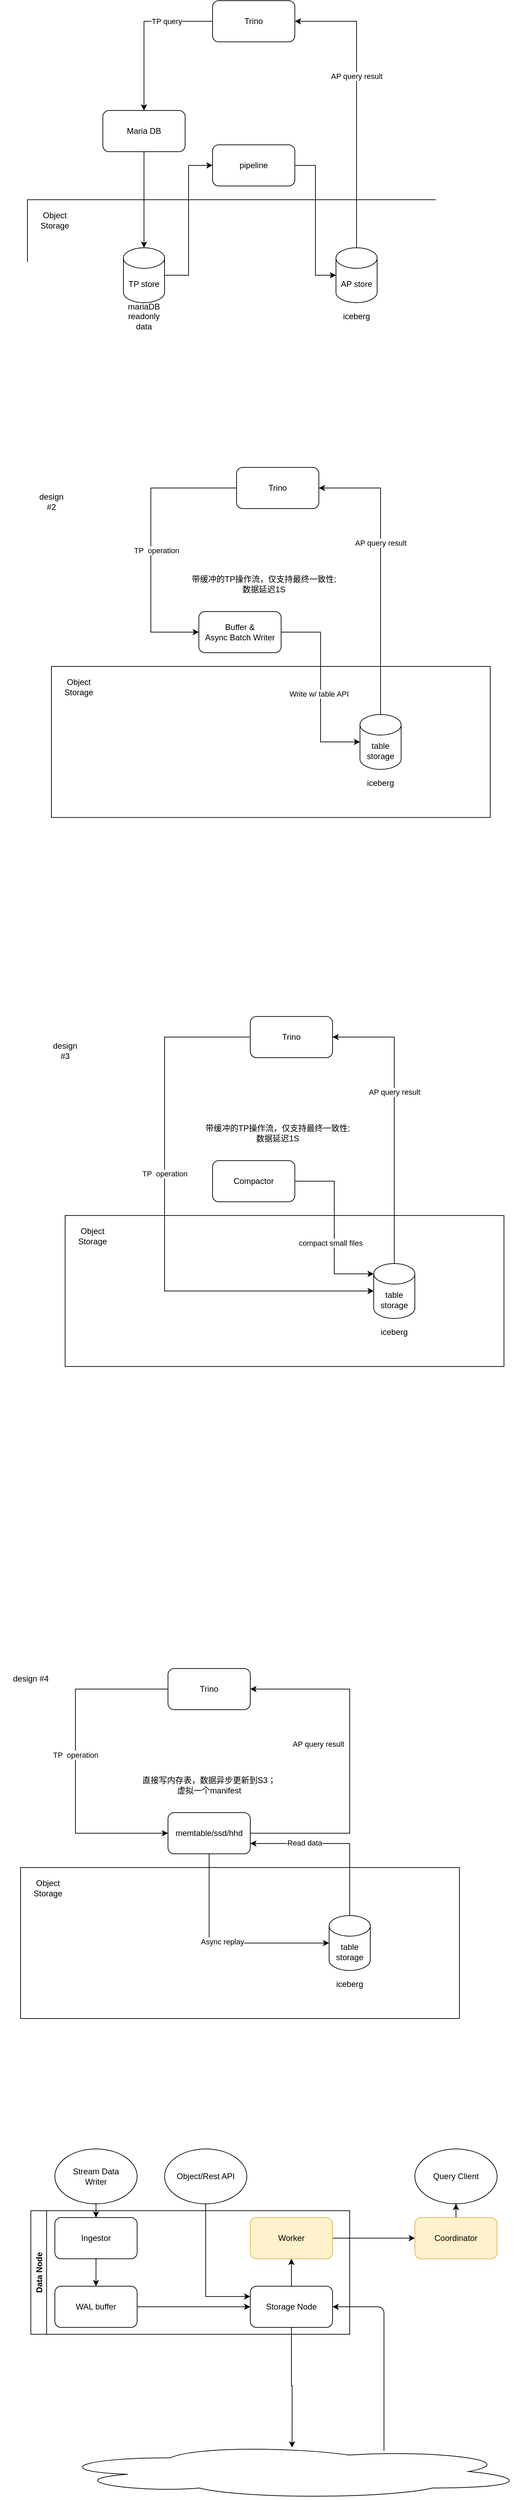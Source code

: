<mxfile version="14.4.2" type="github">
  <diagram id="PwZsH1JaeDsXCb0XNeDG" name="Page-1">
    <mxGraphModel dx="946" dy="504" grid="1" gridSize="10" guides="1" tooltips="1" connect="1" arrows="1" fold="1" page="1" pageScale="1" pageWidth="827" pageHeight="1169" math="0" shadow="0">
      <root>
        <mxCell id="0" />
        <mxCell id="1" parent="0" />
        <mxCell id="oYZnbwBptg5AFMJc46Bf-2" value="" style="rounded=0;whiteSpace=wrap;html=1;" vertex="1" parent="1">
          <mxGeometry x="240" y="480" width="640" height="220" as="geometry" />
        </mxCell>
        <mxCell id="oYZnbwBptg5AFMJc46Bf-3" style="edgeStyle=orthogonalEdgeStyle;rounded=0;orthogonalLoop=1;jettySize=auto;html=1;entryX=0;entryY=0.5;entryDx=0;entryDy=0;" edge="1" parent="1" source="oYZnbwBptg5AFMJc46Bf-4" target="oYZnbwBptg5AFMJc46Bf-11">
          <mxGeometry relative="1" as="geometry" />
        </mxCell>
        <mxCell id="oYZnbwBptg5AFMJc46Bf-4" value="TP store" style="shape=cylinder3;whiteSpace=wrap;html=1;boundedLbl=1;backgroundOutline=1;size=15;" vertex="1" parent="1">
          <mxGeometry x="380" y="550" width="60" height="80" as="geometry" />
        </mxCell>
        <mxCell id="oYZnbwBptg5AFMJc46Bf-5" style="edgeStyle=orthogonalEdgeStyle;rounded=0;orthogonalLoop=1;jettySize=auto;html=1;entryX=1;entryY=0.5;entryDx=0;entryDy=0;" edge="1" parent="1" source="oYZnbwBptg5AFMJc46Bf-7" target="oYZnbwBptg5AFMJc46Bf-15">
          <mxGeometry relative="1" as="geometry">
            <Array as="points">
              <mxPoint x="720" y="220" />
            </Array>
          </mxGeometry>
        </mxCell>
        <mxCell id="oYZnbwBptg5AFMJc46Bf-6" value="AP query result" style="edgeLabel;html=1;align=center;verticalAlign=middle;resizable=0;points=[];" vertex="1" connectable="0" parent="oYZnbwBptg5AFMJc46Bf-5">
          <mxGeometry x="0.767" y="1" relative="1" as="geometry">
            <mxPoint x="41" y="79" as="offset" />
          </mxGeometry>
        </mxCell>
        <mxCell id="oYZnbwBptg5AFMJc46Bf-7" value="AP store" style="shape=cylinder3;whiteSpace=wrap;html=1;boundedLbl=1;backgroundOutline=1;size=15;" vertex="1" parent="1">
          <mxGeometry x="690" y="550" width="60" height="80" as="geometry" />
        </mxCell>
        <mxCell id="oYZnbwBptg5AFMJc46Bf-8" value="iceberg" style="text;html=1;strokeColor=none;fillColor=none;align=center;verticalAlign=middle;whiteSpace=wrap;rounded=0;" vertex="1" parent="1">
          <mxGeometry x="700" y="640" width="40" height="20" as="geometry" />
        </mxCell>
        <mxCell id="oYZnbwBptg5AFMJc46Bf-9" value="mariaDB readonly data" style="text;html=1;strokeColor=none;fillColor=none;align=center;verticalAlign=middle;whiteSpace=wrap;rounded=0;" vertex="1" parent="1">
          <mxGeometry x="390" y="640" width="40" height="20" as="geometry" />
        </mxCell>
        <mxCell id="oYZnbwBptg5AFMJc46Bf-10" style="edgeStyle=orthogonalEdgeStyle;rounded=0;orthogonalLoop=1;jettySize=auto;html=1;entryX=0;entryY=0.5;entryDx=0;entryDy=0;entryPerimeter=0;" edge="1" parent="1" source="oYZnbwBptg5AFMJc46Bf-11" target="oYZnbwBptg5AFMJc46Bf-7">
          <mxGeometry relative="1" as="geometry" />
        </mxCell>
        <mxCell id="oYZnbwBptg5AFMJc46Bf-11" value="pipeline" style="rounded=1;whiteSpace=wrap;html=1;" vertex="1" parent="1">
          <mxGeometry x="510" y="400" width="120" height="60" as="geometry" />
        </mxCell>
        <mxCell id="oYZnbwBptg5AFMJc46Bf-12" value="Object Storage" style="text;html=1;strokeColor=none;fillColor=none;align=center;verticalAlign=middle;whiteSpace=wrap;rounded=0;" vertex="1" parent="1">
          <mxGeometry x="260" y="500" width="40" height="20" as="geometry" />
        </mxCell>
        <mxCell id="oYZnbwBptg5AFMJc46Bf-13" style="edgeStyle=orthogonalEdgeStyle;rounded=0;orthogonalLoop=1;jettySize=auto;html=1;entryX=0.5;entryY=0;entryDx=0;entryDy=0;" edge="1" parent="1" source="oYZnbwBptg5AFMJc46Bf-15" target="oYZnbwBptg5AFMJc46Bf-17">
          <mxGeometry relative="1" as="geometry" />
        </mxCell>
        <mxCell id="oYZnbwBptg5AFMJc46Bf-14" value="TP query" style="edgeLabel;html=1;align=center;verticalAlign=middle;resizable=0;points=[];" vertex="1" connectable="0" parent="oYZnbwBptg5AFMJc46Bf-13">
          <mxGeometry x="-0.419" relative="1" as="geometry">
            <mxPoint as="offset" />
          </mxGeometry>
        </mxCell>
        <mxCell id="oYZnbwBptg5AFMJc46Bf-15" value="Trino" style="rounded=1;whiteSpace=wrap;html=1;" vertex="1" parent="1">
          <mxGeometry x="510" y="190" width="120" height="60" as="geometry" />
        </mxCell>
        <mxCell id="oYZnbwBptg5AFMJc46Bf-16" style="edgeStyle=orthogonalEdgeStyle;rounded=0;orthogonalLoop=1;jettySize=auto;html=1;entryX=0.5;entryY=0;entryDx=0;entryDy=0;entryPerimeter=0;" edge="1" parent="1" source="oYZnbwBptg5AFMJc46Bf-17" target="oYZnbwBptg5AFMJc46Bf-4">
          <mxGeometry relative="1" as="geometry" />
        </mxCell>
        <mxCell id="oYZnbwBptg5AFMJc46Bf-17" value="Maria DB" style="rounded=1;whiteSpace=wrap;html=1;" vertex="1" parent="1">
          <mxGeometry x="350" y="350" width="120" height="60" as="geometry" />
        </mxCell>
        <mxCell id="oYZnbwBptg5AFMJc46Bf-19" value="" style="rounded=0;whiteSpace=wrap;html=1;" vertex="1" parent="1">
          <mxGeometry x="275" y="1160" width="640" height="220" as="geometry" />
        </mxCell>
        <mxCell id="oYZnbwBptg5AFMJc46Bf-20" style="edgeStyle=orthogonalEdgeStyle;rounded=0;orthogonalLoop=1;jettySize=auto;html=1;entryX=1;entryY=0.5;entryDx=0;entryDy=0;" edge="1" parent="1" source="oYZnbwBptg5AFMJc46Bf-22" target="oYZnbwBptg5AFMJc46Bf-30">
          <mxGeometry relative="1" as="geometry">
            <Array as="points">
              <mxPoint x="755" y="900" />
            </Array>
          </mxGeometry>
        </mxCell>
        <mxCell id="oYZnbwBptg5AFMJc46Bf-21" value="AP query result" style="edgeLabel;html=1;align=center;verticalAlign=middle;resizable=0;points=[];" vertex="1" connectable="0" parent="oYZnbwBptg5AFMJc46Bf-20">
          <mxGeometry x="0.767" y="1" relative="1" as="geometry">
            <mxPoint x="41" y="79" as="offset" />
          </mxGeometry>
        </mxCell>
        <mxCell id="oYZnbwBptg5AFMJc46Bf-22" value="table storage" style="shape=cylinder3;whiteSpace=wrap;html=1;boundedLbl=1;backgroundOutline=1;size=15;" vertex="1" parent="1">
          <mxGeometry x="725" y="1230" width="60" height="80" as="geometry" />
        </mxCell>
        <mxCell id="oYZnbwBptg5AFMJc46Bf-23" value="iceberg" style="text;html=1;strokeColor=none;fillColor=none;align=center;verticalAlign=middle;whiteSpace=wrap;rounded=0;" vertex="1" parent="1">
          <mxGeometry x="735" y="1320" width="40" height="20" as="geometry" />
        </mxCell>
        <mxCell id="oYZnbwBptg5AFMJc46Bf-24" style="edgeStyle=orthogonalEdgeStyle;rounded=0;orthogonalLoop=1;jettySize=auto;html=1;entryX=0;entryY=0.5;entryDx=0;entryDy=0;entryPerimeter=0;" edge="1" parent="1" source="oYZnbwBptg5AFMJc46Bf-26" target="oYZnbwBptg5AFMJc46Bf-22">
          <mxGeometry relative="1" as="geometry" />
        </mxCell>
        <mxCell id="oYZnbwBptg5AFMJc46Bf-25" value="Write w/ table API" style="edgeLabel;html=1;align=center;verticalAlign=middle;resizable=0;points=[];" vertex="1" connectable="0" parent="oYZnbwBptg5AFMJc46Bf-24">
          <mxGeometry x="-0.746" y="-1" relative="1" as="geometry">
            <mxPoint x="20" y="89" as="offset" />
          </mxGeometry>
        </mxCell>
        <mxCell id="oYZnbwBptg5AFMJc46Bf-26" value="Buffer &amp;amp; &lt;br&gt;Async Batch Writer" style="rounded=1;whiteSpace=wrap;html=1;" vertex="1" parent="1">
          <mxGeometry x="490" y="1080" width="120" height="60" as="geometry" />
        </mxCell>
        <mxCell id="oYZnbwBptg5AFMJc46Bf-27" value="Object Storage" style="text;html=1;strokeColor=none;fillColor=none;align=center;verticalAlign=middle;whiteSpace=wrap;rounded=0;" vertex="1" parent="1">
          <mxGeometry x="295" y="1180" width="40" height="20" as="geometry" />
        </mxCell>
        <mxCell id="oYZnbwBptg5AFMJc46Bf-28" style="edgeStyle=orthogonalEdgeStyle;rounded=0;orthogonalLoop=1;jettySize=auto;html=1;entryX=0;entryY=0.5;entryDx=0;entryDy=0;exitX=0;exitY=0.5;exitDx=0;exitDy=0;" edge="1" parent="1" source="oYZnbwBptg5AFMJc46Bf-30" target="oYZnbwBptg5AFMJc46Bf-26">
          <mxGeometry relative="1" as="geometry">
            <mxPoint x="445" y="1030" as="targetPoint" />
            <Array as="points">
              <mxPoint x="420" y="900" />
              <mxPoint x="420" y="1110" />
            </Array>
          </mxGeometry>
        </mxCell>
        <mxCell id="oYZnbwBptg5AFMJc46Bf-29" value="TP&amp;nbsp; operation" style="edgeLabel;html=1;align=center;verticalAlign=middle;resizable=0;points=[];" vertex="1" connectable="0" parent="oYZnbwBptg5AFMJc46Bf-28">
          <mxGeometry x="-0.419" relative="1" as="geometry">
            <mxPoint y="91" as="offset" />
          </mxGeometry>
        </mxCell>
        <mxCell id="oYZnbwBptg5AFMJc46Bf-30" value="Trino" style="rounded=1;whiteSpace=wrap;html=1;" vertex="1" parent="1">
          <mxGeometry x="545" y="870" width="120" height="60" as="geometry" />
        </mxCell>
        <mxCell id="oYZnbwBptg5AFMJc46Bf-31" value="design #2" style="text;html=1;strokeColor=none;fillColor=none;align=center;verticalAlign=middle;whiteSpace=wrap;rounded=0;" vertex="1" parent="1">
          <mxGeometry x="255" y="910" width="40" height="20" as="geometry" />
        </mxCell>
        <mxCell id="oYZnbwBptg5AFMJc46Bf-32" value="带缓冲的TP操作流，仅支持最终一致性;&lt;br&gt;数据延迟1S" style="text;html=1;strokeColor=none;fillColor=none;align=center;verticalAlign=middle;whiteSpace=wrap;rounded=0;" vertex="1" parent="1">
          <mxGeometry x="470" y="1020" width="230" height="40" as="geometry" />
        </mxCell>
        <mxCell id="oYZnbwBptg5AFMJc46Bf-33" value="" style="rounded=0;whiteSpace=wrap;html=1;" vertex="1" parent="1">
          <mxGeometry x="295" y="1960" width="640" height="220" as="geometry" />
        </mxCell>
        <mxCell id="oYZnbwBptg5AFMJc46Bf-34" style="edgeStyle=orthogonalEdgeStyle;rounded=0;orthogonalLoop=1;jettySize=auto;html=1;entryX=1;entryY=0.5;entryDx=0;entryDy=0;" edge="1" parent="1" source="oYZnbwBptg5AFMJc46Bf-36" target="oYZnbwBptg5AFMJc46Bf-44">
          <mxGeometry relative="1" as="geometry">
            <Array as="points">
              <mxPoint x="775" y="1700" />
            </Array>
          </mxGeometry>
        </mxCell>
        <mxCell id="oYZnbwBptg5AFMJc46Bf-35" value="AP query result" style="edgeLabel;html=1;align=center;verticalAlign=middle;resizable=0;points=[];" vertex="1" connectable="0" parent="oYZnbwBptg5AFMJc46Bf-34">
          <mxGeometry x="0.767" y="1" relative="1" as="geometry">
            <mxPoint x="41" y="79" as="offset" />
          </mxGeometry>
        </mxCell>
        <mxCell id="oYZnbwBptg5AFMJc46Bf-36" value="table storage" style="shape=cylinder3;whiteSpace=wrap;html=1;boundedLbl=1;backgroundOutline=1;size=15;" vertex="1" parent="1">
          <mxGeometry x="745" y="2030" width="60" height="80" as="geometry" />
        </mxCell>
        <mxCell id="oYZnbwBptg5AFMJc46Bf-37" value="iceberg" style="text;html=1;strokeColor=none;fillColor=none;align=center;verticalAlign=middle;whiteSpace=wrap;rounded=0;" vertex="1" parent="1">
          <mxGeometry x="755" y="2120" width="40" height="20" as="geometry" />
        </mxCell>
        <mxCell id="oYZnbwBptg5AFMJc46Bf-38" style="edgeStyle=orthogonalEdgeStyle;rounded=0;orthogonalLoop=1;jettySize=auto;html=1;entryX=0;entryY=0;entryDx=0;entryDy=15;entryPerimeter=0;" edge="1" parent="1" source="oYZnbwBptg5AFMJc46Bf-40" target="oYZnbwBptg5AFMJc46Bf-36">
          <mxGeometry relative="1" as="geometry" />
        </mxCell>
        <mxCell id="oYZnbwBptg5AFMJc46Bf-39" value="compact small files" style="edgeLabel;html=1;align=center;verticalAlign=middle;resizable=0;points=[];" vertex="1" connectable="0" parent="oYZnbwBptg5AFMJc46Bf-38">
          <mxGeometry x="-0.746" y="-1" relative="1" as="geometry">
            <mxPoint x="20" y="89" as="offset" />
          </mxGeometry>
        </mxCell>
        <mxCell id="oYZnbwBptg5AFMJc46Bf-40" value="Compactor" style="rounded=1;whiteSpace=wrap;html=1;" vertex="1" parent="1">
          <mxGeometry x="510" y="1880" width="120" height="60" as="geometry" />
        </mxCell>
        <mxCell id="oYZnbwBptg5AFMJc46Bf-41" value="Object Storage" style="text;html=1;strokeColor=none;fillColor=none;align=center;verticalAlign=middle;whiteSpace=wrap;rounded=0;" vertex="1" parent="1">
          <mxGeometry x="315" y="1980" width="40" height="20" as="geometry" />
        </mxCell>
        <mxCell id="oYZnbwBptg5AFMJc46Bf-42" style="edgeStyle=orthogonalEdgeStyle;rounded=0;orthogonalLoop=1;jettySize=auto;html=1;entryX=0;entryY=0.5;entryDx=0;entryDy=0;exitX=0;exitY=0.5;exitDx=0;exitDy=0;entryPerimeter=0;" edge="1" parent="1" source="oYZnbwBptg5AFMJc46Bf-44" target="oYZnbwBptg5AFMJc46Bf-36">
          <mxGeometry relative="1" as="geometry">
            <mxPoint x="465" y="1830" as="targetPoint" />
            <Array as="points">
              <mxPoint x="440" y="1700" />
              <mxPoint x="440" y="2070" />
            </Array>
          </mxGeometry>
        </mxCell>
        <mxCell id="oYZnbwBptg5AFMJc46Bf-43" value="TP&amp;nbsp; operation" style="edgeLabel;html=1;align=center;verticalAlign=middle;resizable=0;points=[];" vertex="1" connectable="0" parent="oYZnbwBptg5AFMJc46Bf-42">
          <mxGeometry x="-0.419" relative="1" as="geometry">
            <mxPoint y="91" as="offset" />
          </mxGeometry>
        </mxCell>
        <mxCell id="oYZnbwBptg5AFMJc46Bf-44" value="Trino" style="rounded=1;whiteSpace=wrap;html=1;" vertex="1" parent="1">
          <mxGeometry x="565" y="1670" width="120" height="60" as="geometry" />
        </mxCell>
        <mxCell id="oYZnbwBptg5AFMJc46Bf-45" value="design #3" style="text;html=1;strokeColor=none;fillColor=none;align=center;verticalAlign=middle;whiteSpace=wrap;rounded=0;" vertex="1" parent="1">
          <mxGeometry x="275" y="1710" width="40" height="20" as="geometry" />
        </mxCell>
        <mxCell id="oYZnbwBptg5AFMJc46Bf-46" value="带缓冲的TP操作流，仅支持最终一致性;&lt;br&gt;数据延迟1S" style="text;html=1;strokeColor=none;fillColor=none;align=center;verticalAlign=middle;whiteSpace=wrap;rounded=0;" vertex="1" parent="1">
          <mxGeometry x="490" y="1820" width="230" height="40" as="geometry" />
        </mxCell>
        <mxCell id="oYZnbwBptg5AFMJc46Bf-47" value="" style="rounded=0;whiteSpace=wrap;html=1;" vertex="1" parent="1">
          <mxGeometry x="230" y="2910" width="640" height="220" as="geometry" />
        </mxCell>
        <mxCell id="oYZnbwBptg5AFMJc46Bf-48" style="edgeStyle=orthogonalEdgeStyle;rounded=0;orthogonalLoop=1;jettySize=auto;html=1;entryX=1;entryY=0.5;entryDx=0;entryDy=0;exitX=1;exitY=0.5;exitDx=0;exitDy=0;" edge="1" parent="1" source="oYZnbwBptg5AFMJc46Bf-56" target="oYZnbwBptg5AFMJc46Bf-60">
          <mxGeometry relative="1" as="geometry">
            <Array as="points">
              <mxPoint x="710" y="2860" />
              <mxPoint x="710" y="2650" />
            </Array>
          </mxGeometry>
        </mxCell>
        <mxCell id="oYZnbwBptg5AFMJc46Bf-49" value="AP query result" style="edgeLabel;html=1;align=center;verticalAlign=middle;resizable=0;points=[];" vertex="1" connectable="0" parent="oYZnbwBptg5AFMJc46Bf-48">
          <mxGeometry x="0.767" y="1" relative="1" as="geometry">
            <mxPoint x="41" y="79" as="offset" />
          </mxGeometry>
        </mxCell>
        <mxCell id="oYZnbwBptg5AFMJc46Bf-50" style="edgeStyle=orthogonalEdgeStyle;rounded=0;orthogonalLoop=1;jettySize=auto;html=1;entryX=1;entryY=0.75;entryDx=0;entryDy=0;" edge="1" parent="1" source="oYZnbwBptg5AFMJc46Bf-52" target="oYZnbwBptg5AFMJc46Bf-56">
          <mxGeometry relative="1" as="geometry">
            <Array as="points">
              <mxPoint x="710" y="2875" />
            </Array>
          </mxGeometry>
        </mxCell>
        <mxCell id="oYZnbwBptg5AFMJc46Bf-51" value="Read data" style="edgeLabel;html=1;align=center;verticalAlign=middle;resizable=0;points=[];" vertex="1" connectable="0" parent="oYZnbwBptg5AFMJc46Bf-50">
          <mxGeometry x="0.368" y="-1" relative="1" as="geometry">
            <mxPoint as="offset" />
          </mxGeometry>
        </mxCell>
        <mxCell id="oYZnbwBptg5AFMJc46Bf-52" value="table storage" style="shape=cylinder3;whiteSpace=wrap;html=1;boundedLbl=1;backgroundOutline=1;size=15;" vertex="1" parent="1">
          <mxGeometry x="680" y="2980" width="60" height="80" as="geometry" />
        </mxCell>
        <mxCell id="oYZnbwBptg5AFMJc46Bf-53" value="iceberg" style="text;html=1;strokeColor=none;fillColor=none;align=center;verticalAlign=middle;whiteSpace=wrap;rounded=0;" vertex="1" parent="1">
          <mxGeometry x="690" y="3070" width="40" height="20" as="geometry" />
        </mxCell>
        <mxCell id="oYZnbwBptg5AFMJc46Bf-54" style="edgeStyle=orthogonalEdgeStyle;rounded=0;orthogonalLoop=1;jettySize=auto;html=1;entryX=0;entryY=0.5;entryDx=0;entryDy=0;entryPerimeter=0;exitX=0.5;exitY=1;exitDx=0;exitDy=0;" edge="1" parent="1" source="oYZnbwBptg5AFMJc46Bf-56" target="oYZnbwBptg5AFMJc46Bf-52">
          <mxGeometry relative="1" as="geometry" />
        </mxCell>
        <mxCell id="oYZnbwBptg5AFMJc46Bf-55" value="Async replay" style="edgeLabel;html=1;align=center;verticalAlign=middle;resizable=0;points=[];" vertex="1" connectable="0" parent="oYZnbwBptg5AFMJc46Bf-54">
          <mxGeometry x="-0.746" y="-1" relative="1" as="geometry">
            <mxPoint x="20" y="89" as="offset" />
          </mxGeometry>
        </mxCell>
        <mxCell id="oYZnbwBptg5AFMJc46Bf-56" value="memtable/ssd/hhd" style="rounded=1;whiteSpace=wrap;html=1;" vertex="1" parent="1">
          <mxGeometry x="445" y="2830" width="120" height="60" as="geometry" />
        </mxCell>
        <mxCell id="oYZnbwBptg5AFMJc46Bf-57" value="Object Storage" style="text;html=1;strokeColor=none;fillColor=none;align=center;verticalAlign=middle;whiteSpace=wrap;rounded=0;" vertex="1" parent="1">
          <mxGeometry x="250" y="2930" width="40" height="20" as="geometry" />
        </mxCell>
        <mxCell id="oYZnbwBptg5AFMJc46Bf-58" style="edgeStyle=orthogonalEdgeStyle;rounded=0;orthogonalLoop=1;jettySize=auto;html=1;entryX=0;entryY=0.5;entryDx=0;entryDy=0;exitX=0;exitY=0.5;exitDx=0;exitDy=0;" edge="1" parent="1" source="oYZnbwBptg5AFMJc46Bf-60" target="oYZnbwBptg5AFMJc46Bf-56">
          <mxGeometry relative="1" as="geometry">
            <mxPoint x="400" y="2780" as="targetPoint" />
            <Array as="points">
              <mxPoint x="310" y="2650" />
              <mxPoint x="310" y="2860" />
            </Array>
          </mxGeometry>
        </mxCell>
        <mxCell id="oYZnbwBptg5AFMJc46Bf-59" value="TP&amp;nbsp; operation" style="edgeLabel;html=1;align=center;verticalAlign=middle;resizable=0;points=[];" vertex="1" connectable="0" parent="oYZnbwBptg5AFMJc46Bf-58">
          <mxGeometry x="-0.419" relative="1" as="geometry">
            <mxPoint y="91" as="offset" />
          </mxGeometry>
        </mxCell>
        <mxCell id="oYZnbwBptg5AFMJc46Bf-60" value="Trino" style="rounded=1;whiteSpace=wrap;html=1;" vertex="1" parent="1">
          <mxGeometry x="445" y="2620" width="120" height="60" as="geometry" />
        </mxCell>
        <mxCell id="oYZnbwBptg5AFMJc46Bf-61" value="design #4" style="text;html=1;strokeColor=none;fillColor=none;align=center;verticalAlign=middle;whiteSpace=wrap;rounded=0;" vertex="1" parent="1">
          <mxGeometry x="200" y="2600" width="90" height="70" as="geometry" />
        </mxCell>
        <mxCell id="oYZnbwBptg5AFMJc46Bf-62" value="直接写内存表，数据异步更新到S3；&lt;br&gt;虚拟一个manifest" style="text;html=1;strokeColor=none;fillColor=none;align=center;verticalAlign=middle;whiteSpace=wrap;rounded=0;" vertex="1" parent="1">
          <mxGeometry x="390" y="2770" width="230" height="40" as="geometry" />
        </mxCell>
        <mxCell id="oYZnbwBptg5AFMJc46Bf-63" style="edgeStyle=orthogonalEdgeStyle;rounded=0;orthogonalLoop=1;jettySize=auto;html=1;entryX=0.5;entryY=0;entryDx=0;entryDy=0;" edge="1" parent="1" source="oYZnbwBptg5AFMJc46Bf-64" target="oYZnbwBptg5AFMJc46Bf-66">
          <mxGeometry relative="1" as="geometry" />
        </mxCell>
        <mxCell id="oYZnbwBptg5AFMJc46Bf-64" value="Ingestor" style="rounded=1;whiteSpace=wrap;html=1;" vertex="1" parent="1">
          <mxGeometry x="280" y="3420" width="120" height="60" as="geometry" />
        </mxCell>
        <mxCell id="oYZnbwBptg5AFMJc46Bf-65" style="edgeStyle=orthogonalEdgeStyle;rounded=0;orthogonalLoop=1;jettySize=auto;html=1;entryX=0;entryY=0.5;entryDx=0;entryDy=0;" edge="1" parent="1" source="oYZnbwBptg5AFMJc46Bf-66" target="oYZnbwBptg5AFMJc46Bf-69">
          <mxGeometry relative="1" as="geometry" />
        </mxCell>
        <mxCell id="oYZnbwBptg5AFMJc46Bf-66" value="WAL buffer" style="rounded=1;whiteSpace=wrap;html=1;" vertex="1" parent="1">
          <mxGeometry x="280" y="3520" width="120" height="60" as="geometry" />
        </mxCell>
        <mxCell id="oYZnbwBptg5AFMJc46Bf-67" style="edgeStyle=orthogonalEdgeStyle;rounded=0;orthogonalLoop=1;jettySize=auto;html=1;entryX=0.505;entryY=0.063;entryDx=0;entryDy=0;entryPerimeter=0;" edge="1" parent="1" source="oYZnbwBptg5AFMJc46Bf-69" target="oYZnbwBptg5AFMJc46Bf-70">
          <mxGeometry relative="1" as="geometry" />
        </mxCell>
        <mxCell id="oYZnbwBptg5AFMJc46Bf-68" value="" style="edgeStyle=orthogonalEdgeStyle;rounded=0;orthogonalLoop=1;jettySize=auto;html=1;" edge="1" parent="1" source="oYZnbwBptg5AFMJc46Bf-69" target="oYZnbwBptg5AFMJc46Bf-75">
          <mxGeometry relative="1" as="geometry" />
        </mxCell>
        <mxCell id="oYZnbwBptg5AFMJc46Bf-69" value="Storage Node" style="rounded=1;whiteSpace=wrap;html=1;" vertex="1" parent="1">
          <mxGeometry x="565" y="3520" width="120" height="60" as="geometry" />
        </mxCell>
        <mxCell id="oYZnbwBptg5AFMJc46Bf-70" value="" style="ellipse;shape=cloud;whiteSpace=wrap;html=1;" vertex="1" parent="1">
          <mxGeometry x="275" y="3750" width="695" height="80" as="geometry" />
        </mxCell>
        <mxCell id="oYZnbwBptg5AFMJc46Bf-71" style="edgeStyle=orthogonalEdgeStyle;rounded=0;orthogonalLoop=1;jettySize=auto;html=1;" edge="1" parent="1" source="oYZnbwBptg5AFMJc46Bf-72" target="oYZnbwBptg5AFMJc46Bf-64">
          <mxGeometry relative="1" as="geometry" />
        </mxCell>
        <mxCell id="oYZnbwBptg5AFMJc46Bf-72" value="Stream Data&lt;br&gt;Writer" style="ellipse;whiteSpace=wrap;html=1;" vertex="1" parent="1">
          <mxGeometry x="280" y="3320" width="120" height="80" as="geometry" />
        </mxCell>
        <mxCell id="oYZnbwBptg5AFMJc46Bf-73" value="" style="endArrow=classic;html=1;entryX=1;entryY=0.5;entryDx=0;entryDy=0;" edge="1" parent="1" target="oYZnbwBptg5AFMJc46Bf-69">
          <mxGeometry width="50" height="50" relative="1" as="geometry">
            <mxPoint x="760" y="3760" as="sourcePoint" />
            <mxPoint x="660" y="3500" as="targetPoint" />
            <Array as="points">
              <mxPoint x="760" y="3550" />
            </Array>
          </mxGeometry>
        </mxCell>
        <mxCell id="oYZnbwBptg5AFMJc46Bf-74" style="edgeStyle=orthogonalEdgeStyle;rounded=0;orthogonalLoop=1;jettySize=auto;html=1;entryX=0;entryY=0.5;entryDx=0;entryDy=0;" edge="1" parent="1" source="oYZnbwBptg5AFMJc46Bf-75" target="oYZnbwBptg5AFMJc46Bf-80">
          <mxGeometry relative="1" as="geometry">
            <mxPoint x="800" y="3450" as="targetPoint" />
          </mxGeometry>
        </mxCell>
        <mxCell id="oYZnbwBptg5AFMJc46Bf-75" value="Worker" style="rounded=1;whiteSpace=wrap;html=1;fillColor=#fff2cc;strokeColor=#d6b656;" vertex="1" parent="1">
          <mxGeometry x="565" y="3420" width="120" height="60" as="geometry" />
        </mxCell>
        <mxCell id="oYZnbwBptg5AFMJc46Bf-76" style="edgeStyle=orthogonalEdgeStyle;rounded=0;orthogonalLoop=1;jettySize=auto;html=1;entryX=0;entryY=0.25;entryDx=0;entryDy=0;exitX=0.5;exitY=1;exitDx=0;exitDy=0;" edge="1" parent="1" source="oYZnbwBptg5AFMJc46Bf-77" target="oYZnbwBptg5AFMJc46Bf-69">
          <mxGeometry relative="1" as="geometry" />
        </mxCell>
        <mxCell id="oYZnbwBptg5AFMJc46Bf-77" value="Object/Rest API" style="ellipse;whiteSpace=wrap;html=1;" vertex="1" parent="1">
          <mxGeometry x="440" y="3320" width="120" height="80" as="geometry" />
        </mxCell>
        <mxCell id="oYZnbwBptg5AFMJc46Bf-78" value="Data Node" style="swimlane;horizontal=0;" vertex="1" parent="1">
          <mxGeometry x="245" y="3410" width="465" height="180" as="geometry" />
        </mxCell>
        <mxCell id="oYZnbwBptg5AFMJc46Bf-79" style="edgeStyle=orthogonalEdgeStyle;rounded=0;orthogonalLoop=1;jettySize=auto;html=1;entryX=0.5;entryY=1;entryDx=0;entryDy=0;" edge="1" parent="1" source="oYZnbwBptg5AFMJc46Bf-80" target="oYZnbwBptg5AFMJc46Bf-81">
          <mxGeometry relative="1" as="geometry" />
        </mxCell>
        <mxCell id="oYZnbwBptg5AFMJc46Bf-80" value="Coordinator" style="rounded=1;whiteSpace=wrap;html=1;fillColor=#fff2cc;strokeColor=#d6b656;" vertex="1" parent="1">
          <mxGeometry x="805" y="3420" width="120" height="60" as="geometry" />
        </mxCell>
        <mxCell id="oYZnbwBptg5AFMJc46Bf-81" value="Query Client" style="ellipse;whiteSpace=wrap;html=1;" vertex="1" parent="1">
          <mxGeometry x="805" y="3320" width="120" height="80" as="geometry" />
        </mxCell>
      </root>
    </mxGraphModel>
  </diagram>
</mxfile>
